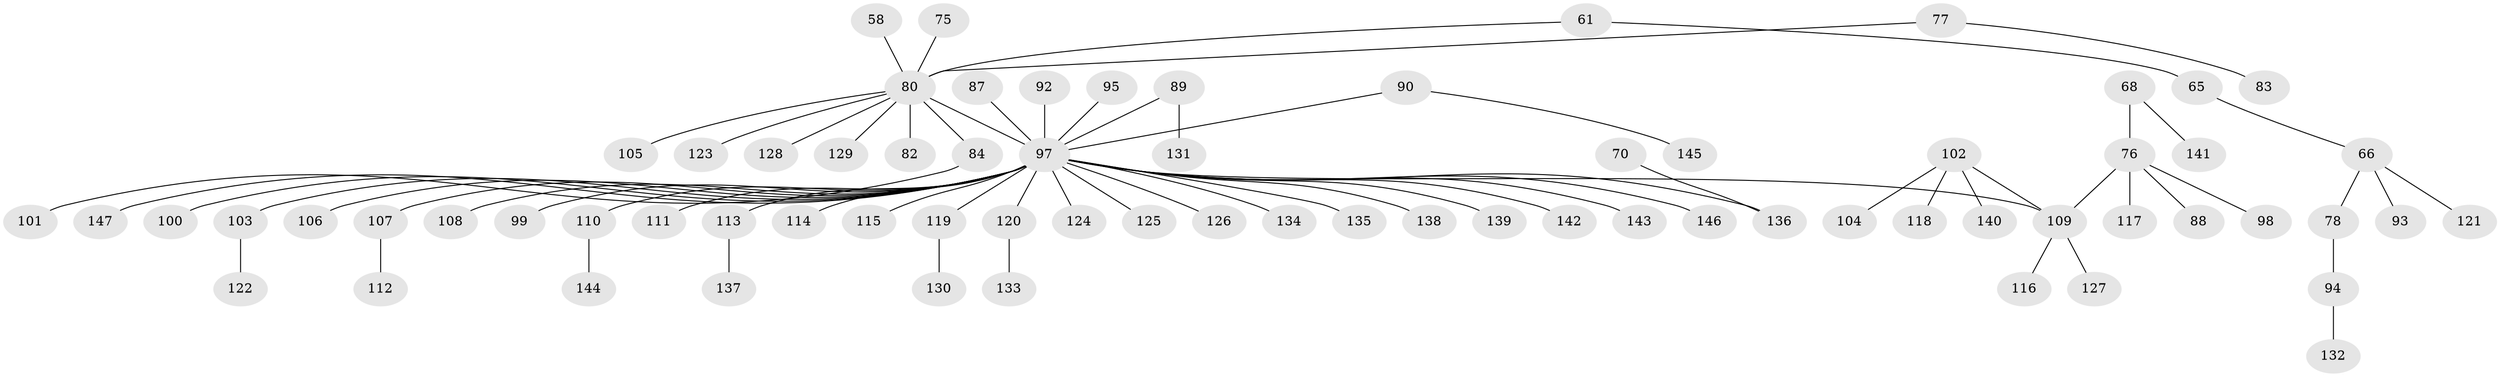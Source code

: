 // original degree distribution, {10: 0.006802721088435374, 4: 0.08843537414965986, 8: 0.006802721088435374, 3: 0.11564625850340136, 2: 0.23129251700680273, 7: 0.006802721088435374, 1: 0.5170068027210885, 5: 0.027210884353741496}
// Generated by graph-tools (version 1.1) at 2025/53/03/09/25 04:53:29]
// undirected, 73 vertices, 72 edges
graph export_dot {
graph [start="1"]
  node [color=gray90,style=filled];
  58;
  61;
  65;
  66;
  68 [super="+62"];
  70;
  75;
  76 [super="+54"];
  77;
  78;
  80 [super="+6+38+67+69+51"];
  82;
  83;
  84;
  87;
  88;
  89;
  90;
  92;
  93;
  94;
  95;
  97 [super="+72+63+42+91+64+71+59+49+74+96+56+60+73+79+81+85+86"];
  98;
  99;
  100;
  101;
  102 [super="+55"];
  103;
  104;
  105;
  106;
  107;
  108;
  109 [super="+3"];
  110;
  111;
  112;
  113;
  114;
  115;
  116;
  117;
  118;
  119;
  120;
  121;
  122;
  123;
  124;
  125;
  126;
  127;
  128;
  129;
  130;
  131;
  132;
  133;
  134;
  135;
  136 [super="+31"];
  137;
  138;
  139;
  140;
  141;
  142;
  143;
  144;
  145;
  146;
  147;
  58 -- 80;
  61 -- 65;
  61 -- 80;
  65 -- 66;
  66 -- 78;
  66 -- 93;
  66 -- 121;
  68 -- 141;
  68 -- 76;
  70 -- 136;
  75 -- 80;
  76 -- 98;
  76 -- 117;
  76 -- 88;
  76 -- 109;
  77 -- 83;
  77 -- 80;
  78 -- 94;
  80 -- 123;
  80 -- 84;
  80 -- 97;
  80 -- 105;
  80 -- 128;
  80 -- 129;
  80 -- 82;
  84 -- 101;
  87 -- 97;
  89 -- 131;
  89 -- 97;
  90 -- 145;
  90 -- 97;
  92 -- 97;
  94 -- 132;
  95 -- 97;
  97 -- 106;
  97 -- 135;
  97 -- 136;
  97 -- 143;
  97 -- 146;
  97 -- 147;
  97 -- 99;
  97 -- 100;
  97 -- 109;
  97 -- 111;
  97 -- 113;
  97 -- 114;
  97 -- 115;
  97 -- 119;
  97 -- 120;
  97 -- 124;
  97 -- 125;
  97 -- 108;
  97 -- 126;
  97 -- 110;
  97 -- 142;
  97 -- 103;
  97 -- 134;
  97 -- 138;
  97 -- 107;
  97 -- 139;
  102 -- 118;
  102 -- 104;
  102 -- 140;
  102 -- 109;
  103 -- 122;
  107 -- 112;
  109 -- 116;
  109 -- 127;
  110 -- 144;
  113 -- 137;
  119 -- 130;
  120 -- 133;
}
